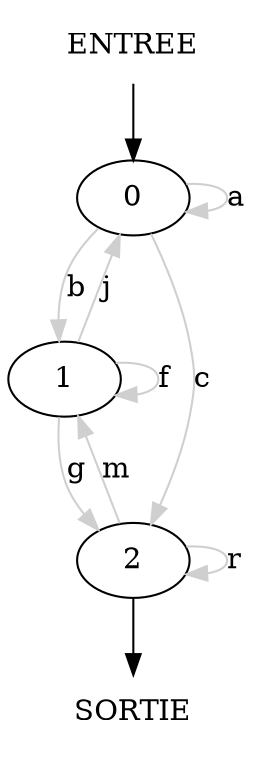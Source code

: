 digraph test_graph{
e[ label="ENTREE" shape=none]
s[ label="SORTIE" shape=none]
0 [label="0"]
1 [label="1"]
2 [label="2"];
e -> 0  ;
0 -> 0 [label="a" color=grey81 ] 
0 -> 1 [label="b" color=grey81 ] 
0 -> 2 [label="c" color=grey81 ] 
1 -> 0 [label="j" color=grey81 ] 
1 -> 1 [label="f" color=grey81 ] 
1 -> 2 [label="g" color=grey81 ] 
2 -> s ;
2 -> 1 [label="m" color=grey81 ] 
2 -> 2 [label="r" color=grey81 ] }
